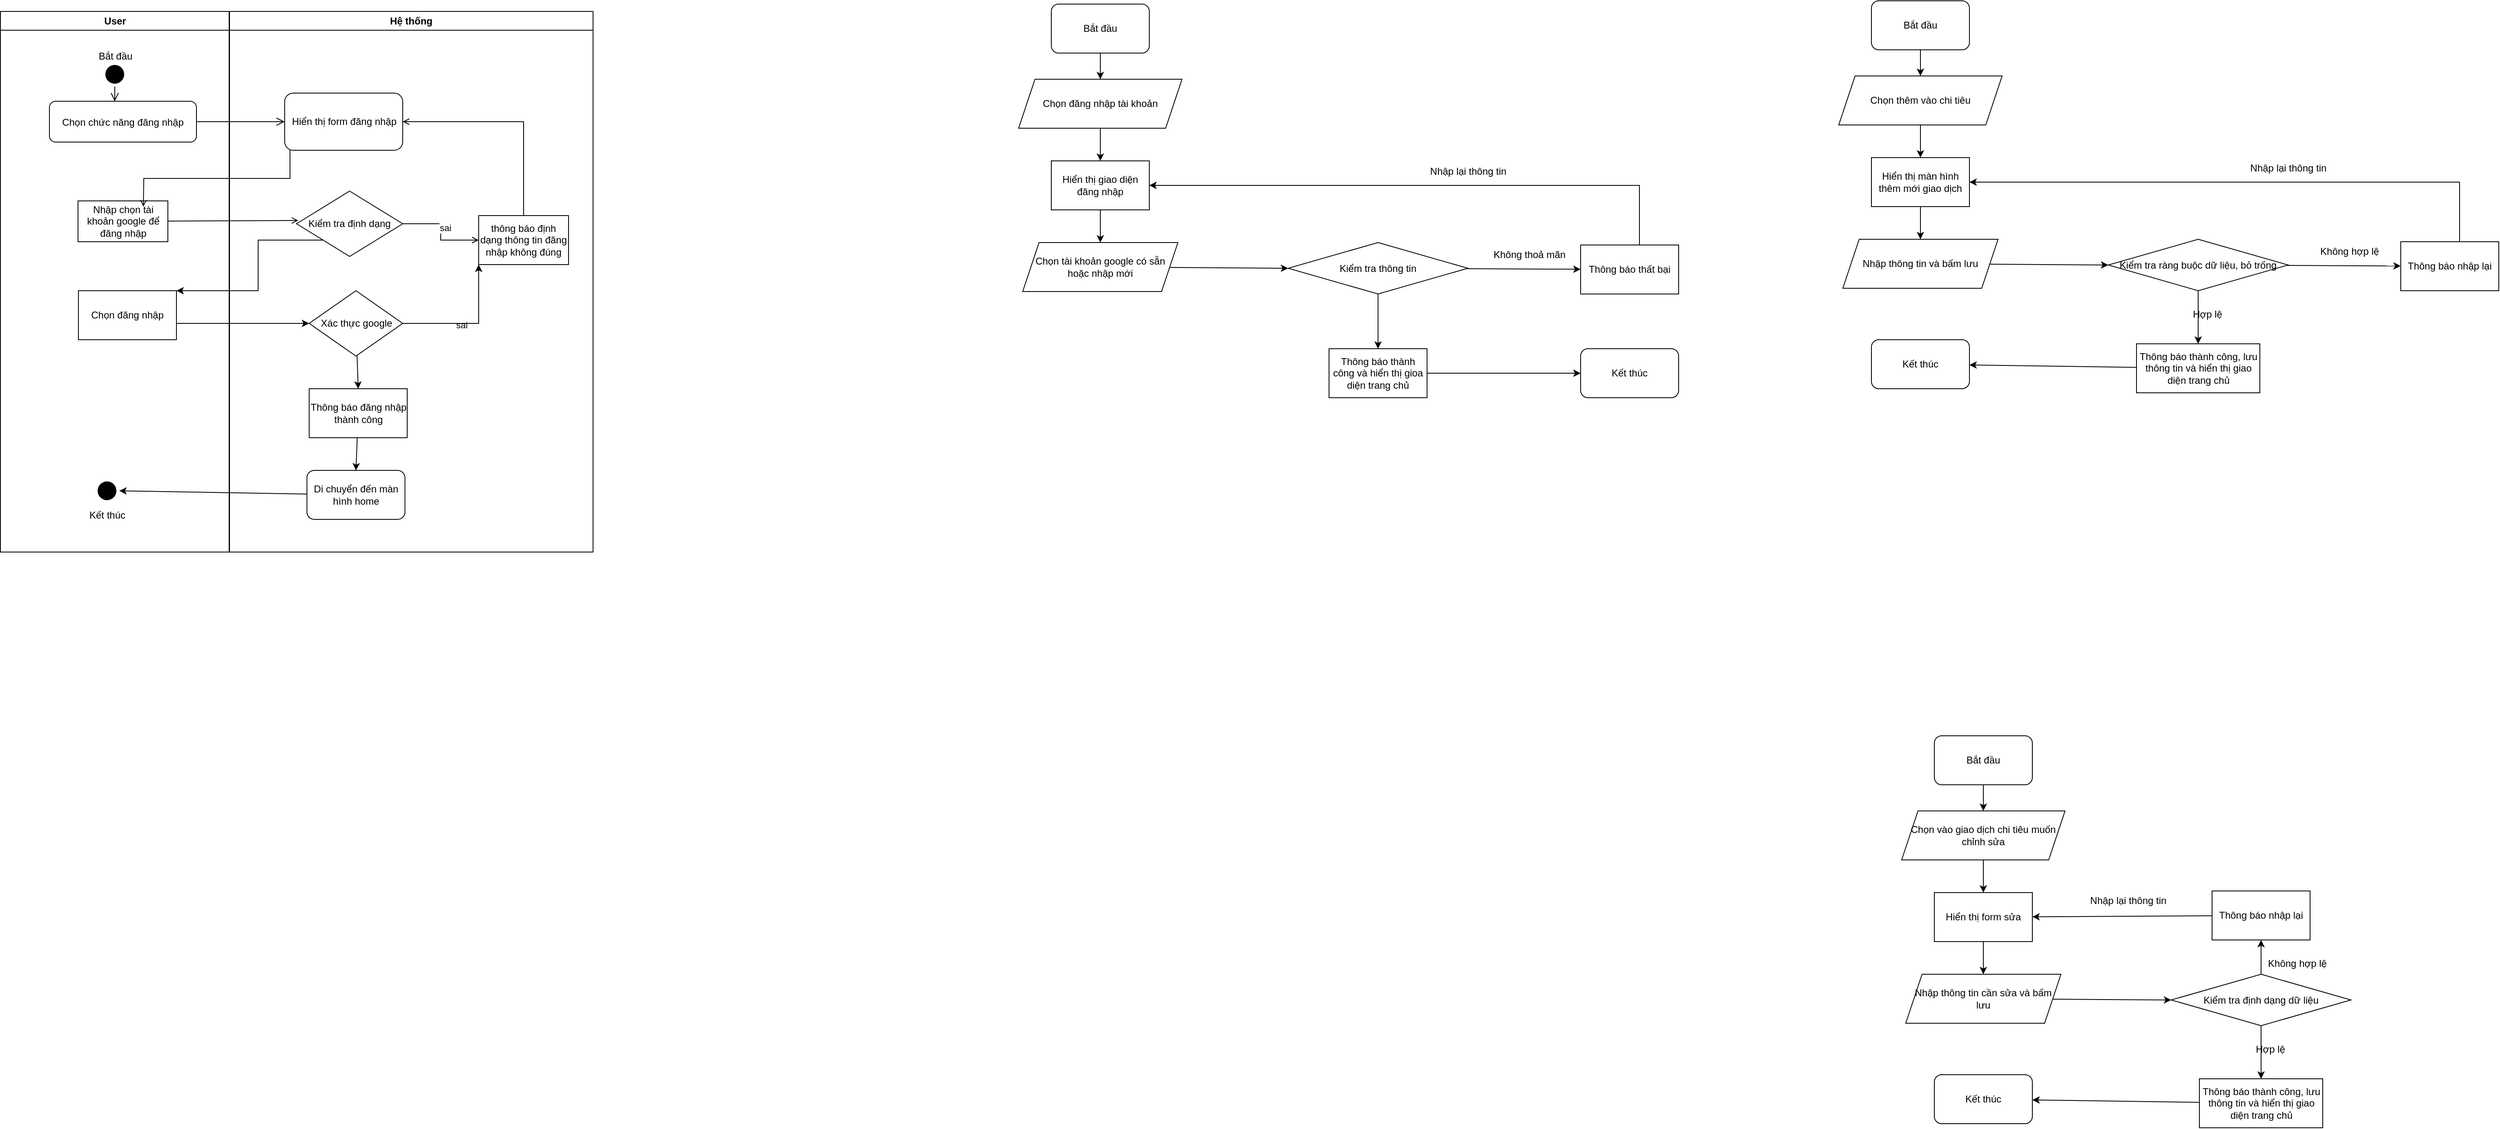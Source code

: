 <mxfile version="22.1.7" type="github">
  <diagram name="Page-1" id="e7e014a7-5840-1c2e-5031-d8a46d1fe8dd">
    <mxGraphModel dx="1861" dy="1042" grid="0" gridSize="10" guides="1" tooltips="1" connect="1" arrows="1" fold="1" page="1" pageScale="1" pageWidth="1169" pageHeight="826" background="none" math="0" shadow="0">
      <root>
        <mxCell id="0" />
        <mxCell id="1" parent="0" />
        <mxCell id="2" value="User" style="swimlane;whiteSpace=wrap" parent="1" vertex="1">
          <mxGeometry x="164.5" y="128" width="280" height="662" as="geometry" />
        </mxCell>
        <mxCell id="5" value="" style="ellipse;shape=startState;fillColor=#000000;strokeColor=#000000;" parent="2" vertex="1">
          <mxGeometry x="125" y="62" width="30" height="30" as="geometry" />
        </mxCell>
        <mxCell id="6" value="" style="edgeStyle=elbowEdgeStyle;elbow=horizontal;verticalAlign=bottom;endArrow=open;endSize=8;strokeColor=#000000;endFill=1;rounded=0" parent="2" source="5" target="7" edge="1">
          <mxGeometry x="100" y="40" as="geometry">
            <mxPoint x="115" y="110" as="targetPoint" />
          </mxGeometry>
        </mxCell>
        <mxCell id="7" value="Chọn chức năng đăng nhập" style="strokeColor=#000000;rounded=1;" parent="2" vertex="1">
          <mxGeometry x="60" y="110" width="180" height="50" as="geometry" />
        </mxCell>
        <mxCell id="8" value="Nhập chọn tài khoản google để đăng nhập" style="strokeColor=#000000;whiteSpace=wrap;" parent="2" vertex="1">
          <mxGeometry x="95" y="232" width="110" height="50" as="geometry" />
        </mxCell>
        <mxCell id="uJzl-iCiUG7cRtJ83A74-43" value="Bắt đầu" style="text;html=1;align=center;verticalAlign=middle;resizable=0;points=[];autosize=1;strokeColor=none;fillColor=none;" parent="2" vertex="1">
          <mxGeometry x="105" y="40" width="70" height="30" as="geometry" />
        </mxCell>
        <mxCell id="uJzl-iCiUG7cRtJ83A74-48" value="Chọn đăng nhập" style="rounded=0;whiteSpace=wrap;html=1;" parent="2" vertex="1">
          <mxGeometry x="95.5" y="342" width="120" height="60" as="geometry" />
        </mxCell>
        <mxCell id="uJzl-iCiUG7cRtJ83A74-50" value="" style="endArrow=classic;html=1;rounded=0;entryX=0;entryY=0.5;entryDx=0;entryDy=0;" parent="2" target="uJzl-iCiUG7cRtJ83A74-47" edge="1">
          <mxGeometry width="50" height="50" relative="1" as="geometry">
            <mxPoint x="215.5" y="382" as="sourcePoint" />
            <mxPoint x="265.5" y="332" as="targetPoint" />
          </mxGeometry>
        </mxCell>
        <mxCell id="uJzl-iCiUG7cRtJ83A74-59" value="" style="ellipse;shape=startState;fillColor=#000000;strokeColor=#000000;" parent="2" vertex="1">
          <mxGeometry x="115.5" y="572" width="30" height="30" as="geometry" />
        </mxCell>
        <mxCell id="uJzl-iCiUG7cRtJ83A74-61" value="Kết thúc" style="text;html=1;align=center;verticalAlign=middle;resizable=0;points=[];autosize=1;strokeColor=none;fillColor=none;" parent="2" vertex="1">
          <mxGeometry x="95.5" y="602" width="70" height="30" as="geometry" />
        </mxCell>
        <mxCell id="9" value="" style="endArrow=open;strokeColor=#000000;endFill=1;rounded=0;edgeStyle=orthogonalEdgeStyle;exitX=0.045;exitY=0.986;exitDx=0;exitDy=0;exitPerimeter=0;" parent="2" source="15" edge="1">
          <mxGeometry relative="1" as="geometry">
            <mxPoint x="373.02" y="141.996" as="sourcePoint" />
            <mxPoint x="175.003" y="239.03" as="targetPoint" />
          </mxGeometry>
        </mxCell>
        <mxCell id="3" value="Hệ thống" style="swimlane;whiteSpace=wrap" parent="1" vertex="1">
          <mxGeometry x="445" y="128" width="445" height="662" as="geometry" />
        </mxCell>
        <mxCell id="15" value="Hiển thị form đăng nhập" style="strokeColor=#000000;rounded=1;glass=0;shadow=0;whiteSpace=wrap;" parent="3" vertex="1">
          <mxGeometry x="67.5" y="100" width="144.5" height="70" as="geometry" />
        </mxCell>
        <mxCell id="26" value="" style="edgeStyle=elbowEdgeStyle;elbow=horizontal;verticalAlign=bottom;endArrow=open;endSize=8;strokeColor=#000000;endFill=1;rounded=0" parent="3" target="15" edge="1">
          <mxGeometry x="130" y="90" as="geometry">
            <mxPoint x="230" y="140" as="targetPoint" />
            <mxPoint x="162.5" y="135" as="sourcePoint" />
          </mxGeometry>
        </mxCell>
        <mxCell id="uJzl-iCiUG7cRtJ83A74-44" value="Kiểm tra định dạng" style="rhombus;whiteSpace=wrap;html=1;" parent="3" vertex="1">
          <mxGeometry x="82" y="220" width="130" height="80" as="geometry" />
        </mxCell>
        <mxCell id="uJzl-iCiUG7cRtJ83A74-42" value="thông báo định dạng thông tin đăng nhập không đúng" style="strokeColor=#000000;whiteSpace=wrap;" parent="3" vertex="1">
          <mxGeometry x="305" y="250" width="110" height="60" as="geometry" />
        </mxCell>
        <mxCell id="20" value="" style="endArrow=open;strokeColor=#000000;endFill=1;rounded=0;entryX=0;entryY=0.5;entryDx=0;entryDy=0;exitX=1;exitY=0.5;exitDx=0;exitDy=0;edgeStyle=orthogonalEdgeStyle;" parent="3" source="uJzl-iCiUG7cRtJ83A74-44" target="uJzl-iCiUG7cRtJ83A74-42" edge="1">
          <mxGeometry relative="1" as="geometry">
            <mxPoint x="113.313" y="372" as="sourcePoint" />
            <mxPoint x="95" y="421.834" as="targetPoint" />
          </mxGeometry>
        </mxCell>
        <mxCell id="uJzl-iCiUG7cRtJ83A74-45" value="sai" style="edgeLabel;html=1;align=center;verticalAlign=middle;resizable=0;points=[];" parent="20" vertex="1" connectable="0">
          <mxGeometry x="-0.085" y="5" relative="1" as="geometry">
            <mxPoint as="offset" />
          </mxGeometry>
        </mxCell>
        <mxCell id="uJzl-iCiUG7cRtJ83A74-46" value="" style="endArrow=open;strokeColor=#000000;endFill=1;rounded=0;entryX=1;entryY=0.5;entryDx=0;entryDy=0;exitX=0.5;exitY=0;exitDx=0;exitDy=0;edgeStyle=orthogonalEdgeStyle;" parent="3" source="uJzl-iCiUG7cRtJ83A74-42" target="15" edge="1">
          <mxGeometry relative="1" as="geometry">
            <mxPoint x="325" y="260" as="sourcePoint" />
            <mxPoint x="522" y="288" as="targetPoint" />
          </mxGeometry>
        </mxCell>
        <mxCell id="uJzl-iCiUG7cRtJ83A74-56" style="rounded=0;orthogonalLoop=1;jettySize=auto;html=1;entryX=0.5;entryY=0;entryDx=0;entryDy=0;" parent="3" source="uJzl-iCiUG7cRtJ83A74-47" target="uJzl-iCiUG7cRtJ83A74-55" edge="1">
          <mxGeometry relative="1" as="geometry" />
        </mxCell>
        <mxCell id="uJzl-iCiUG7cRtJ83A74-47" value="Xác thực google" style="rhombus;whiteSpace=wrap;html=1;" parent="3" vertex="1">
          <mxGeometry x="97.5" y="342" width="114.5" height="80" as="geometry" />
        </mxCell>
        <mxCell id="uJzl-iCiUG7cRtJ83A74-53" value="sai" style="edgeLabel;html=1;align=center;verticalAlign=middle;resizable=0;points=[];" parent="3" vertex="1" connectable="0">
          <mxGeometry x="222.498" y="321.997" as="geometry">
            <mxPoint x="61" y="62" as="offset" />
          </mxGeometry>
        </mxCell>
        <mxCell id="uJzl-iCiUG7cRtJ83A74-54" value="" style="endArrow=classic;html=1;rounded=0;exitX=1;exitY=0.5;exitDx=0;exitDy=0;entryX=0;entryY=1;entryDx=0;entryDy=0;edgeStyle=orthogonalEdgeStyle;" parent="3" source="uJzl-iCiUG7cRtJ83A74-47" target="uJzl-iCiUG7cRtJ83A74-42" edge="1">
          <mxGeometry width="50" height="50" relative="1" as="geometry">
            <mxPoint x="195" y="322" as="sourcePoint" />
            <mxPoint x="245" y="272" as="targetPoint" />
          </mxGeometry>
        </mxCell>
        <mxCell id="uJzl-iCiUG7cRtJ83A74-58" style="rounded=0;orthogonalLoop=1;jettySize=auto;html=1;entryX=0.5;entryY=0;entryDx=0;entryDy=0;" parent="3" source="uJzl-iCiUG7cRtJ83A74-55" target="uJzl-iCiUG7cRtJ83A74-57" edge="1">
          <mxGeometry relative="1" as="geometry" />
        </mxCell>
        <mxCell id="uJzl-iCiUG7cRtJ83A74-55" value="Thông báo đăng nhập thành công" style="rounded=0;whiteSpace=wrap;html=1;" parent="3" vertex="1">
          <mxGeometry x="97.5" y="462" width="120" height="60" as="geometry" />
        </mxCell>
        <mxCell id="uJzl-iCiUG7cRtJ83A74-57" value="Di chuyển đến màn hình home" style="rounded=1;whiteSpace=wrap;html=1;" parent="3" vertex="1">
          <mxGeometry x="94.75" y="562" width="120" height="60" as="geometry" />
        </mxCell>
        <mxCell id="14" value="" style="edgeStyle=elbowEdgeStyle;elbow=horizontal;verticalAlign=bottom;endArrow=open;endSize=8;strokeColor=#000000;endFill=1;rounded=0;exitX=1;exitY=0.5;exitDx=0;exitDy=0;" parent="1" source="7" target="15" edge="1">
          <mxGeometry x="484.5" y="148" as="geometry">
            <mxPoint x="499.5" y="218" as="targetPoint" />
            <mxPoint x="527.241" y="195.848" as="sourcePoint" />
          </mxGeometry>
        </mxCell>
        <mxCell id="11" value="" style="endArrow=open;strokeColor=#000000;endFill=1;rounded=0;entryX=0.017;entryY=0.45;entryDx=0;entryDy=0;entryPerimeter=0;" parent="1" source="8" target="uJzl-iCiUG7cRtJ83A74-44" edge="1">
          <mxGeometry relative="1" as="geometry">
            <mxPoint x="512.5" y="454.413" as="targetPoint" />
          </mxGeometry>
        </mxCell>
        <mxCell id="uJzl-iCiUG7cRtJ83A74-49" value="" style="endArrow=classic;html=1;rounded=0;entryX=1;entryY=0;entryDx=0;entryDy=0;exitX=0;exitY=1;exitDx=0;exitDy=0;edgeStyle=orthogonalEdgeStyle;" parent="1" source="uJzl-iCiUG7cRtJ83A74-44" target="uJzl-iCiUG7cRtJ83A74-48" edge="1">
          <mxGeometry width="50" height="50" relative="1" as="geometry">
            <mxPoint x="640" y="450" as="sourcePoint" />
            <mxPoint x="690" y="400" as="targetPoint" />
            <Array as="points">
              <mxPoint x="480" y="408" />
              <mxPoint x="480" y="470" />
            </Array>
          </mxGeometry>
        </mxCell>
        <mxCell id="uJzl-iCiUG7cRtJ83A74-60" style="rounded=0;orthogonalLoop=1;jettySize=auto;html=1;entryX=1;entryY=0.5;entryDx=0;entryDy=0;" parent="1" source="uJzl-iCiUG7cRtJ83A74-57" target="uJzl-iCiUG7cRtJ83A74-59" edge="1">
          <mxGeometry relative="1" as="geometry">
            <mxPoint x="611" y="660" as="sourcePoint" />
            <mxPoint x="610" y="700" as="targetPoint" />
          </mxGeometry>
        </mxCell>
        <mxCell id="a0AaEMALqjx5mfJeO3Hb-29" style="edgeStyle=orthogonalEdgeStyle;rounded=0;orthogonalLoop=1;jettySize=auto;html=1;" edge="1" parent="1" source="a0AaEMALqjx5mfJeO3Hb-27" target="a0AaEMALqjx5mfJeO3Hb-28">
          <mxGeometry relative="1" as="geometry" />
        </mxCell>
        <mxCell id="a0AaEMALqjx5mfJeO3Hb-27" value="Bắt đầu" style="rounded=1;whiteSpace=wrap;html=1;glass=0;" vertex="1" parent="1">
          <mxGeometry x="1451" y="119" width="120" height="60" as="geometry" />
        </mxCell>
        <mxCell id="a0AaEMALqjx5mfJeO3Hb-31" style="edgeStyle=orthogonalEdgeStyle;rounded=0;orthogonalLoop=1;jettySize=auto;html=1;" edge="1" parent="1" source="a0AaEMALqjx5mfJeO3Hb-28" target="a0AaEMALqjx5mfJeO3Hb-30">
          <mxGeometry relative="1" as="geometry" />
        </mxCell>
        <mxCell id="a0AaEMALqjx5mfJeO3Hb-28" value="Chọn đăng nhập tài khoản" style="shape=parallelogram;perimeter=parallelogramPerimeter;whiteSpace=wrap;html=1;fixedSize=1;" vertex="1" parent="1">
          <mxGeometry x="1411" y="211" width="200" height="60" as="geometry" />
        </mxCell>
        <mxCell id="a0AaEMALqjx5mfJeO3Hb-33" style="edgeStyle=orthogonalEdgeStyle;rounded=0;orthogonalLoop=1;jettySize=auto;html=1;" edge="1" parent="1" source="a0AaEMALqjx5mfJeO3Hb-30" target="a0AaEMALqjx5mfJeO3Hb-32">
          <mxGeometry relative="1" as="geometry" />
        </mxCell>
        <mxCell id="a0AaEMALqjx5mfJeO3Hb-30" value="Hiển thị giao diện đăng nhập" style="rounded=0;whiteSpace=wrap;html=1;" vertex="1" parent="1">
          <mxGeometry x="1451" y="311" width="120" height="60" as="geometry" />
        </mxCell>
        <mxCell id="a0AaEMALqjx5mfJeO3Hb-35" style="rounded=0;orthogonalLoop=1;jettySize=auto;html=1;entryX=0;entryY=0.5;entryDx=0;entryDy=0;" edge="1" parent="1" source="a0AaEMALqjx5mfJeO3Hb-32" target="a0AaEMALqjx5mfJeO3Hb-34">
          <mxGeometry relative="1" as="geometry" />
        </mxCell>
        <mxCell id="a0AaEMALqjx5mfJeO3Hb-32" value="Chọn tài khoản google có sẵn hoặc nhập mới" style="shape=parallelogram;perimeter=parallelogramPerimeter;whiteSpace=wrap;html=1;fixedSize=1;" vertex="1" parent="1">
          <mxGeometry x="1416" y="411" width="190" height="60" as="geometry" />
        </mxCell>
        <mxCell id="a0AaEMALqjx5mfJeO3Hb-38" style="rounded=0;orthogonalLoop=1;jettySize=auto;html=1;" edge="1" parent="1" source="a0AaEMALqjx5mfJeO3Hb-34" target="a0AaEMALqjx5mfJeO3Hb-36">
          <mxGeometry relative="1" as="geometry" />
        </mxCell>
        <mxCell id="a0AaEMALqjx5mfJeO3Hb-42" style="edgeStyle=orthogonalEdgeStyle;rounded=0;orthogonalLoop=1;jettySize=auto;html=1;entryX=0.5;entryY=0;entryDx=0;entryDy=0;" edge="1" parent="1" source="a0AaEMALqjx5mfJeO3Hb-34" target="a0AaEMALqjx5mfJeO3Hb-41">
          <mxGeometry relative="1" as="geometry" />
        </mxCell>
        <mxCell id="a0AaEMALqjx5mfJeO3Hb-34" value="Kiểm tra thông tin" style="rhombus;whiteSpace=wrap;html=1;" vertex="1" parent="1">
          <mxGeometry x="1741" y="411" width="220" height="63" as="geometry" />
        </mxCell>
        <mxCell id="a0AaEMALqjx5mfJeO3Hb-37" style="edgeStyle=orthogonalEdgeStyle;rounded=0;orthogonalLoop=1;jettySize=auto;html=1;entryX=1;entryY=0.5;entryDx=0;entryDy=0;" edge="1" parent="1" source="a0AaEMALqjx5mfJeO3Hb-36" target="a0AaEMALqjx5mfJeO3Hb-30">
          <mxGeometry relative="1" as="geometry">
            <Array as="points">
              <mxPoint x="2171" y="341" />
            </Array>
          </mxGeometry>
        </mxCell>
        <mxCell id="a0AaEMALqjx5mfJeO3Hb-36" value="Thông báo thất bại" style="rounded=0;whiteSpace=wrap;html=1;" vertex="1" parent="1">
          <mxGeometry x="2099" y="414" width="120" height="60" as="geometry" />
        </mxCell>
        <mxCell id="a0AaEMALqjx5mfJeO3Hb-39" value="Không thoả mãn" style="text;html=1;align=center;verticalAlign=middle;resizable=0;points=[];autosize=1;strokeColor=none;fillColor=none;" vertex="1" parent="1">
          <mxGeometry x="1981" y="411" width="110" height="30" as="geometry" />
        </mxCell>
        <mxCell id="a0AaEMALqjx5mfJeO3Hb-40" value="Nhập lại thông tin" style="text;html=1;align=center;verticalAlign=middle;resizable=0;points=[];autosize=1;strokeColor=none;fillColor=none;" vertex="1" parent="1">
          <mxGeometry x="1901" y="309" width="120" height="30" as="geometry" />
        </mxCell>
        <mxCell id="a0AaEMALqjx5mfJeO3Hb-44" style="edgeStyle=orthogonalEdgeStyle;rounded=0;orthogonalLoop=1;jettySize=auto;html=1;" edge="1" parent="1" source="a0AaEMALqjx5mfJeO3Hb-41" target="a0AaEMALqjx5mfJeO3Hb-43">
          <mxGeometry relative="1" as="geometry" />
        </mxCell>
        <mxCell id="a0AaEMALqjx5mfJeO3Hb-41" value="Thông báo thành công và hiển thị gioa diện trang chủ" style="whiteSpace=wrap;html=1;" vertex="1" parent="1">
          <mxGeometry x="1791" y="541" width="120" height="60" as="geometry" />
        </mxCell>
        <mxCell id="a0AaEMALqjx5mfJeO3Hb-43" value="Kết thúc" style="rounded=1;whiteSpace=wrap;html=1;" vertex="1" parent="1">
          <mxGeometry x="2099" y="541" width="120" height="60" as="geometry" />
        </mxCell>
        <mxCell id="a0AaEMALqjx5mfJeO3Hb-45" style="edgeStyle=orthogonalEdgeStyle;rounded=0;orthogonalLoop=1;jettySize=auto;html=1;" edge="1" parent="1" source="a0AaEMALqjx5mfJeO3Hb-46" target="a0AaEMALqjx5mfJeO3Hb-48">
          <mxGeometry relative="1" as="geometry" />
        </mxCell>
        <mxCell id="a0AaEMALqjx5mfJeO3Hb-46" value="Bắt đầu" style="rounded=1;whiteSpace=wrap;html=1;glass=0;" vertex="1" parent="1">
          <mxGeometry x="2455" y="115" width="120" height="60" as="geometry" />
        </mxCell>
        <mxCell id="a0AaEMALqjx5mfJeO3Hb-47" style="edgeStyle=orthogonalEdgeStyle;rounded=0;orthogonalLoop=1;jettySize=auto;html=1;" edge="1" parent="1" source="a0AaEMALqjx5mfJeO3Hb-48" target="a0AaEMALqjx5mfJeO3Hb-50">
          <mxGeometry relative="1" as="geometry" />
        </mxCell>
        <mxCell id="a0AaEMALqjx5mfJeO3Hb-48" value="Chọn thêm vào chi tiêu" style="shape=parallelogram;perimeter=parallelogramPerimeter;whiteSpace=wrap;html=1;fixedSize=1;" vertex="1" parent="1">
          <mxGeometry x="2415" y="207" width="200" height="60" as="geometry" />
        </mxCell>
        <mxCell id="a0AaEMALqjx5mfJeO3Hb-49" style="edgeStyle=orthogonalEdgeStyle;rounded=0;orthogonalLoop=1;jettySize=auto;html=1;" edge="1" parent="1" source="a0AaEMALqjx5mfJeO3Hb-50" target="a0AaEMALqjx5mfJeO3Hb-52">
          <mxGeometry relative="1" as="geometry" />
        </mxCell>
        <mxCell id="a0AaEMALqjx5mfJeO3Hb-50" value="Hiển thị màn hình thêm mới giao dịch" style="rounded=0;whiteSpace=wrap;html=1;" vertex="1" parent="1">
          <mxGeometry x="2455" y="307" width="120" height="60" as="geometry" />
        </mxCell>
        <mxCell id="a0AaEMALqjx5mfJeO3Hb-51" style="rounded=0;orthogonalLoop=1;jettySize=auto;html=1;entryX=0;entryY=0.5;entryDx=0;entryDy=0;" edge="1" parent="1" source="a0AaEMALqjx5mfJeO3Hb-52" target="a0AaEMALqjx5mfJeO3Hb-55">
          <mxGeometry relative="1" as="geometry" />
        </mxCell>
        <mxCell id="a0AaEMALqjx5mfJeO3Hb-52" value="Nhập thông tin và bấm lưu" style="shape=parallelogram;perimeter=parallelogramPerimeter;whiteSpace=wrap;html=1;fixedSize=1;" vertex="1" parent="1">
          <mxGeometry x="2420" y="407" width="190" height="60" as="geometry" />
        </mxCell>
        <mxCell id="a0AaEMALqjx5mfJeO3Hb-53" style="rounded=0;orthogonalLoop=1;jettySize=auto;html=1;" edge="1" parent="1" source="a0AaEMALqjx5mfJeO3Hb-55" target="a0AaEMALqjx5mfJeO3Hb-57">
          <mxGeometry relative="1" as="geometry" />
        </mxCell>
        <mxCell id="a0AaEMALqjx5mfJeO3Hb-54" style="rounded=0;orthogonalLoop=1;jettySize=auto;html=1;entryX=0.5;entryY=0;entryDx=0;entryDy=0;" edge="1" parent="1" source="a0AaEMALqjx5mfJeO3Hb-55" target="a0AaEMALqjx5mfJeO3Hb-61">
          <mxGeometry relative="1" as="geometry" />
        </mxCell>
        <mxCell id="a0AaEMALqjx5mfJeO3Hb-55" value="Kiểm tra ràng buộc dữ liệu, bỏ trống" style="rhombus;whiteSpace=wrap;html=1;" vertex="1" parent="1">
          <mxGeometry x="2745" y="407" width="220" height="63" as="geometry" />
        </mxCell>
        <mxCell id="a0AaEMALqjx5mfJeO3Hb-56" style="edgeStyle=orthogonalEdgeStyle;rounded=0;orthogonalLoop=1;jettySize=auto;html=1;entryX=1;entryY=0.5;entryDx=0;entryDy=0;" edge="1" parent="1" source="a0AaEMALqjx5mfJeO3Hb-57" target="a0AaEMALqjx5mfJeO3Hb-50">
          <mxGeometry relative="1" as="geometry">
            <Array as="points">
              <mxPoint x="3175" y="337" />
            </Array>
          </mxGeometry>
        </mxCell>
        <mxCell id="a0AaEMALqjx5mfJeO3Hb-57" value="Thông báo nhập lại" style="rounded=0;whiteSpace=wrap;html=1;" vertex="1" parent="1">
          <mxGeometry x="3103" y="410" width="120" height="60" as="geometry" />
        </mxCell>
        <mxCell id="a0AaEMALqjx5mfJeO3Hb-58" value="Không hợp lệ" style="text;html=1;align=center;verticalAlign=middle;resizable=0;points=[];autosize=1;strokeColor=none;fillColor=none;" vertex="1" parent="1">
          <mxGeometry x="2995" y="409" width="90" height="26" as="geometry" />
        </mxCell>
        <mxCell id="a0AaEMALqjx5mfJeO3Hb-59" value="Nhập lại thông tin" style="text;html=1;align=center;verticalAlign=middle;resizable=0;points=[];autosize=1;strokeColor=none;fillColor=none;" vertex="1" parent="1">
          <mxGeometry x="2905" y="305" width="120" height="30" as="geometry" />
        </mxCell>
        <mxCell id="a0AaEMALqjx5mfJeO3Hb-60" style="rounded=0;orthogonalLoop=1;jettySize=auto;html=1;" edge="1" parent="1" source="a0AaEMALqjx5mfJeO3Hb-61" target="a0AaEMALqjx5mfJeO3Hb-62">
          <mxGeometry relative="1" as="geometry" />
        </mxCell>
        <mxCell id="a0AaEMALqjx5mfJeO3Hb-61" value="Thông báo thành công, lưu thông tin và hiển thị giao diện trang chủ" style="whiteSpace=wrap;html=1;" vertex="1" parent="1">
          <mxGeometry x="2779.5" y="535" width="151" height="60" as="geometry" />
        </mxCell>
        <mxCell id="a0AaEMALqjx5mfJeO3Hb-62" value="Kết thúc" style="rounded=1;whiteSpace=wrap;html=1;" vertex="1" parent="1">
          <mxGeometry x="2455" y="530" width="120" height="60" as="geometry" />
        </mxCell>
        <mxCell id="a0AaEMALqjx5mfJeO3Hb-63" value="Hợp lệ" style="text;html=1;align=center;verticalAlign=middle;resizable=0;points=[];autosize=1;strokeColor=none;fillColor=none;" vertex="1" parent="1">
          <mxGeometry x="2839" y="486" width="54" height="26" as="geometry" />
        </mxCell>
        <mxCell id="a0AaEMALqjx5mfJeO3Hb-64" style="edgeStyle=orthogonalEdgeStyle;rounded=0;orthogonalLoop=1;jettySize=auto;html=1;" edge="1" parent="1" source="a0AaEMALqjx5mfJeO3Hb-65" target="a0AaEMALqjx5mfJeO3Hb-67">
          <mxGeometry relative="1" as="geometry" />
        </mxCell>
        <mxCell id="a0AaEMALqjx5mfJeO3Hb-65" value="Bắt đầu" style="rounded=1;whiteSpace=wrap;html=1;glass=0;" vertex="1" parent="1">
          <mxGeometry x="2532" y="1015" width="120" height="60" as="geometry" />
        </mxCell>
        <mxCell id="a0AaEMALqjx5mfJeO3Hb-66" style="edgeStyle=orthogonalEdgeStyle;rounded=0;orthogonalLoop=1;jettySize=auto;html=1;" edge="1" parent="1" source="a0AaEMALqjx5mfJeO3Hb-67" target="a0AaEMALqjx5mfJeO3Hb-69">
          <mxGeometry relative="1" as="geometry" />
        </mxCell>
        <mxCell id="a0AaEMALqjx5mfJeO3Hb-67" value="Chọn vào giao dịch chi tiêu muốn chỉnh sửa" style="shape=parallelogram;perimeter=parallelogramPerimeter;whiteSpace=wrap;html=1;fixedSize=1;" vertex="1" parent="1">
          <mxGeometry x="2492" y="1107" width="200" height="60" as="geometry" />
        </mxCell>
        <mxCell id="a0AaEMALqjx5mfJeO3Hb-68" style="edgeStyle=orthogonalEdgeStyle;rounded=0;orthogonalLoop=1;jettySize=auto;html=1;" edge="1" parent="1" source="a0AaEMALqjx5mfJeO3Hb-69" target="a0AaEMALqjx5mfJeO3Hb-71">
          <mxGeometry relative="1" as="geometry" />
        </mxCell>
        <mxCell id="a0AaEMALqjx5mfJeO3Hb-69" value="Hiển thị form sửa " style="rounded=0;whiteSpace=wrap;html=1;" vertex="1" parent="1">
          <mxGeometry x="2532" y="1207" width="120" height="60" as="geometry" />
        </mxCell>
        <mxCell id="a0AaEMALqjx5mfJeO3Hb-70" style="rounded=0;orthogonalLoop=1;jettySize=auto;html=1;entryX=0;entryY=0.5;entryDx=0;entryDy=0;" edge="1" parent="1" source="a0AaEMALqjx5mfJeO3Hb-71" target="a0AaEMALqjx5mfJeO3Hb-74">
          <mxGeometry relative="1" as="geometry" />
        </mxCell>
        <mxCell id="a0AaEMALqjx5mfJeO3Hb-71" value="Nhập thông tin cần sửa và bấm lưu" style="shape=parallelogram;perimeter=parallelogramPerimeter;whiteSpace=wrap;html=1;fixedSize=1;" vertex="1" parent="1">
          <mxGeometry x="2497" y="1307" width="190" height="60" as="geometry" />
        </mxCell>
        <mxCell id="a0AaEMALqjx5mfJeO3Hb-72" style="rounded=0;orthogonalLoop=1;jettySize=auto;html=1;" edge="1" parent="1" source="a0AaEMALqjx5mfJeO3Hb-74" target="a0AaEMALqjx5mfJeO3Hb-76">
          <mxGeometry relative="1" as="geometry" />
        </mxCell>
        <mxCell id="a0AaEMALqjx5mfJeO3Hb-73" style="rounded=0;orthogonalLoop=1;jettySize=auto;html=1;entryX=0.5;entryY=0;entryDx=0;entryDy=0;" edge="1" parent="1" source="a0AaEMALqjx5mfJeO3Hb-74" target="a0AaEMALqjx5mfJeO3Hb-80">
          <mxGeometry relative="1" as="geometry" />
        </mxCell>
        <mxCell id="a0AaEMALqjx5mfJeO3Hb-74" value="Kiểm tra định dạng dữ liệu" style="rhombus;whiteSpace=wrap;html=1;" vertex="1" parent="1">
          <mxGeometry x="2822" y="1307" width="220" height="63" as="geometry" />
        </mxCell>
        <mxCell id="a0AaEMALqjx5mfJeO3Hb-83" style="rounded=0;orthogonalLoop=1;jettySize=auto;html=1;" edge="1" parent="1" source="a0AaEMALqjx5mfJeO3Hb-76" target="a0AaEMALqjx5mfJeO3Hb-69">
          <mxGeometry relative="1" as="geometry" />
        </mxCell>
        <mxCell id="a0AaEMALqjx5mfJeO3Hb-76" value="Thông báo nhập lại" style="rounded=0;whiteSpace=wrap;html=1;" vertex="1" parent="1">
          <mxGeometry x="2872" y="1205" width="120" height="60" as="geometry" />
        </mxCell>
        <mxCell id="a0AaEMALqjx5mfJeO3Hb-77" value="Không hợp lệ" style="text;html=1;align=center;verticalAlign=middle;resizable=0;points=[];autosize=1;strokeColor=none;fillColor=none;" vertex="1" parent="1">
          <mxGeometry x="2930.5" y="1281" width="90" height="26" as="geometry" />
        </mxCell>
        <mxCell id="a0AaEMALqjx5mfJeO3Hb-78" value="Nhập lại thông tin" style="text;html=1;align=center;verticalAlign=middle;resizable=0;points=[];autosize=1;strokeColor=none;fillColor=none;" vertex="1" parent="1">
          <mxGeometry x="2709" y="1202" width="120" height="30" as="geometry" />
        </mxCell>
        <mxCell id="a0AaEMALqjx5mfJeO3Hb-79" style="rounded=0;orthogonalLoop=1;jettySize=auto;html=1;" edge="1" parent="1" source="a0AaEMALqjx5mfJeO3Hb-80" target="a0AaEMALqjx5mfJeO3Hb-81">
          <mxGeometry relative="1" as="geometry" />
        </mxCell>
        <mxCell id="a0AaEMALqjx5mfJeO3Hb-80" value="Thông báo thành công, lưu thông tin và hiển thị giao diện trang chủ" style="whiteSpace=wrap;html=1;" vertex="1" parent="1">
          <mxGeometry x="2856.5" y="1435" width="151" height="60" as="geometry" />
        </mxCell>
        <mxCell id="a0AaEMALqjx5mfJeO3Hb-81" value="Kết thúc" style="rounded=1;whiteSpace=wrap;html=1;" vertex="1" parent="1">
          <mxGeometry x="2532" y="1430" width="120" height="60" as="geometry" />
        </mxCell>
        <mxCell id="a0AaEMALqjx5mfJeO3Hb-82" value="Hợp lệ" style="text;html=1;align=center;verticalAlign=middle;resizable=0;points=[];autosize=1;strokeColor=none;fillColor=none;" vertex="1" parent="1">
          <mxGeometry x="2916" y="1386" width="54" height="26" as="geometry" />
        </mxCell>
      </root>
    </mxGraphModel>
  </diagram>
</mxfile>
